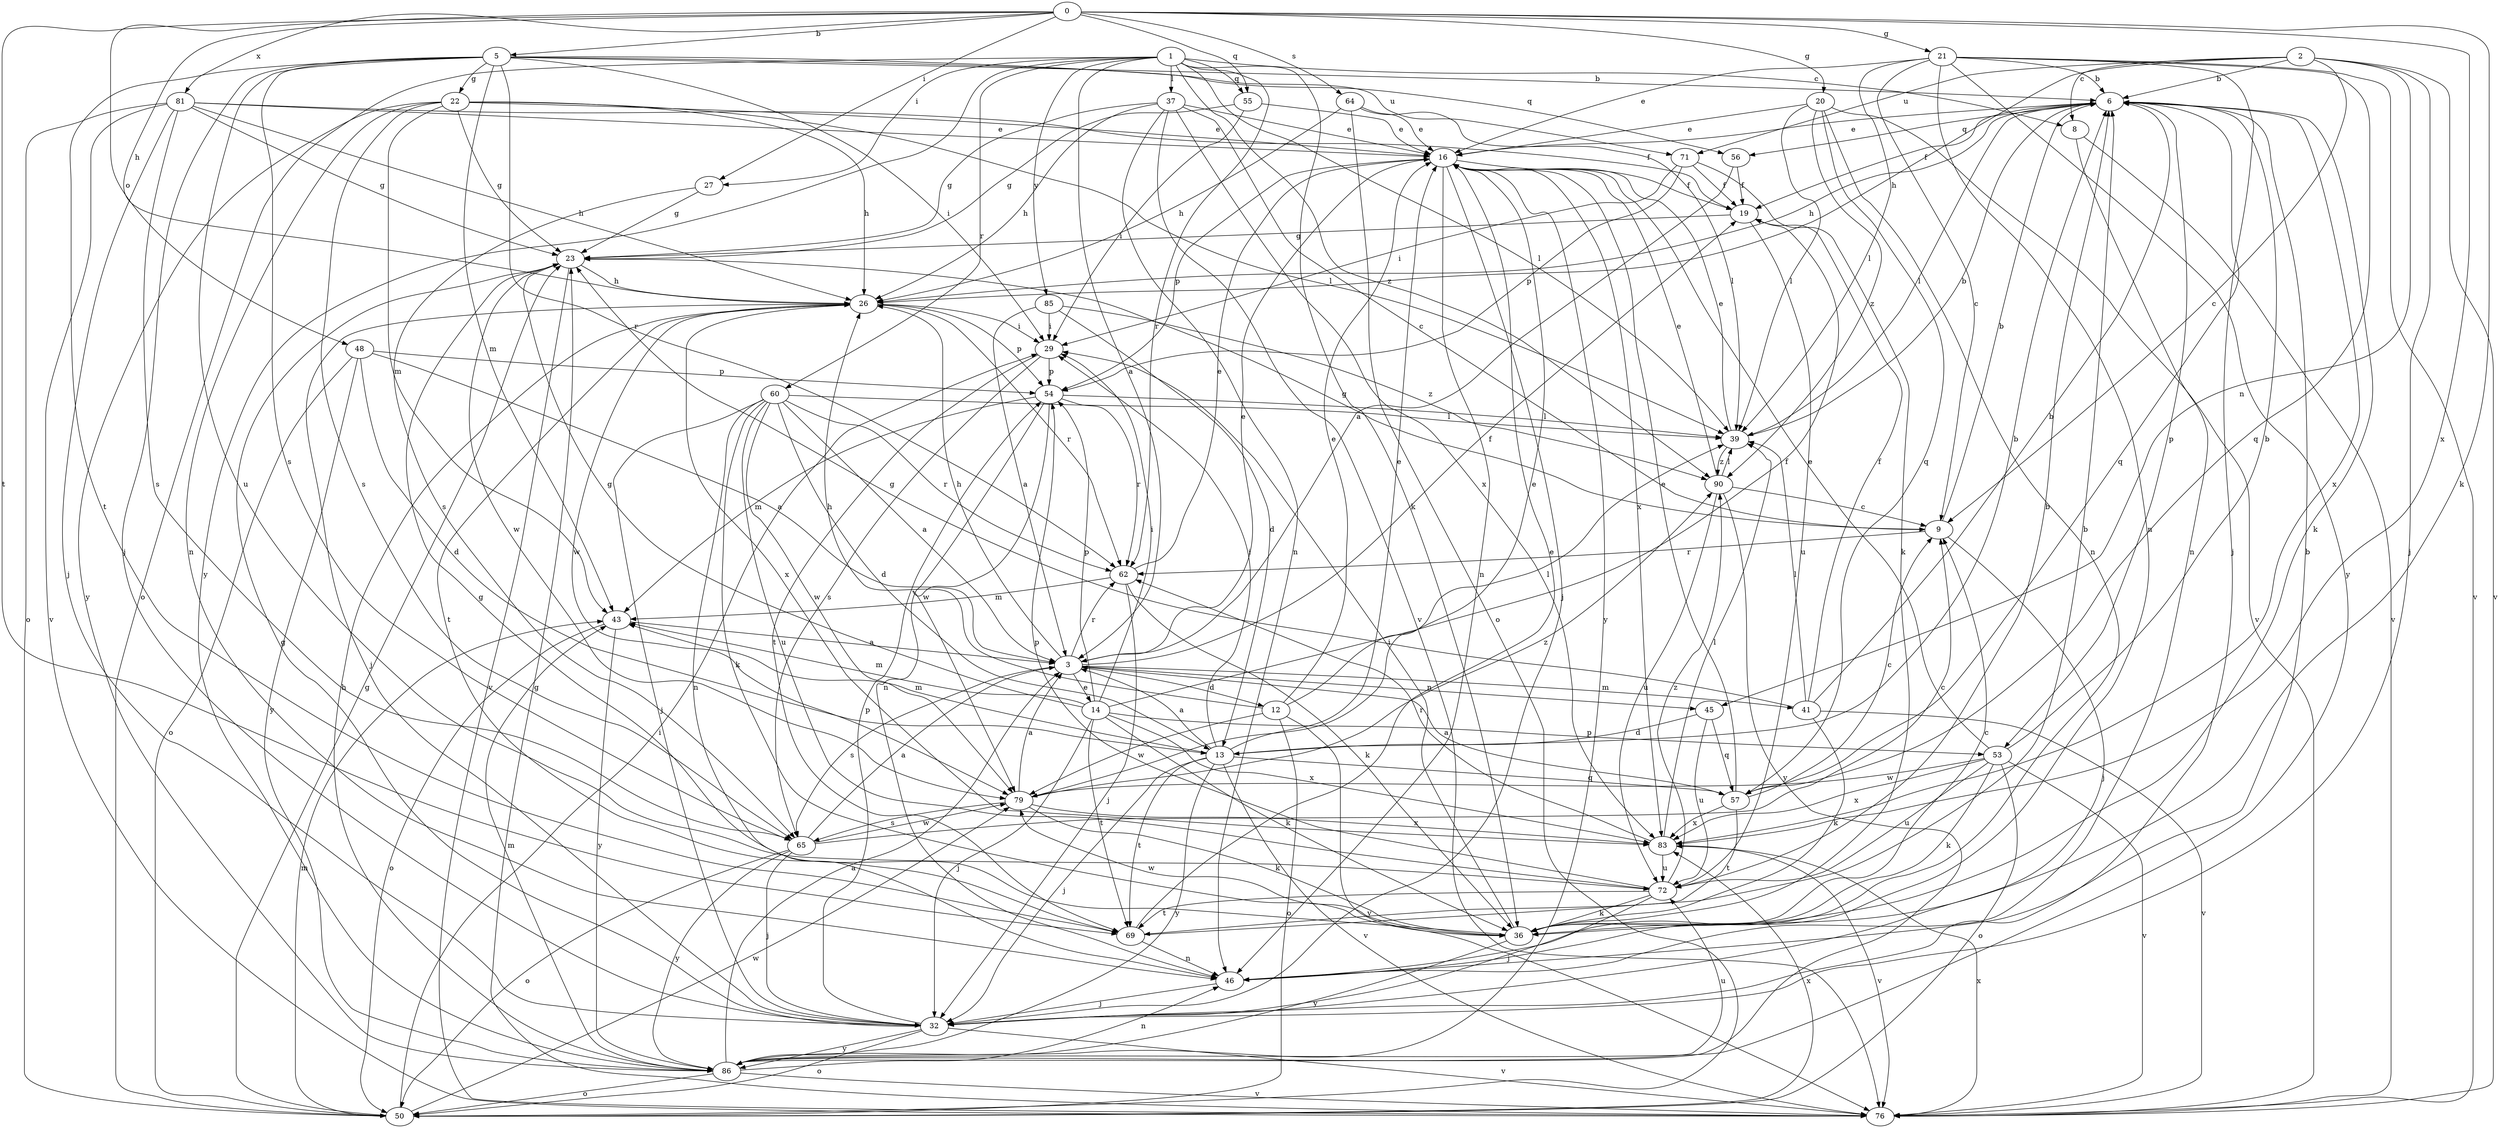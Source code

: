 strict digraph  {
0;
1;
2;
3;
5;
6;
8;
9;
12;
13;
14;
16;
19;
20;
21;
22;
23;
26;
27;
29;
32;
36;
37;
39;
41;
43;
45;
46;
48;
50;
53;
54;
55;
56;
57;
60;
62;
64;
65;
69;
71;
72;
76;
79;
81;
83;
85;
86;
90;
0 -> 5  [label=b];
0 -> 20  [label=g];
0 -> 21  [label=g];
0 -> 26  [label=h];
0 -> 27  [label=i];
0 -> 36  [label=k];
0 -> 48  [label=o];
0 -> 55  [label=q];
0 -> 64  [label=s];
0 -> 69  [label=t];
0 -> 81  [label=x];
0 -> 83  [label=x];
1 -> 3  [label=a];
1 -> 8  [label=c];
1 -> 27  [label=i];
1 -> 36  [label=k];
1 -> 37  [label=l];
1 -> 39  [label=l];
1 -> 50  [label=o];
1 -> 55  [label=q];
1 -> 60  [label=r];
1 -> 62  [label=r];
1 -> 85  [label=y];
1 -> 86  [label=y];
1 -> 90  [label=z];
2 -> 6  [label=b];
2 -> 8  [label=c];
2 -> 9  [label=c];
2 -> 26  [label=h];
2 -> 32  [label=j];
2 -> 45  [label=n];
2 -> 71  [label=u];
2 -> 76  [label=v];
3 -> 12  [label=d];
3 -> 14  [label=e];
3 -> 16  [label=e];
3 -> 19  [label=f];
3 -> 26  [label=h];
3 -> 41  [label=m];
3 -> 45  [label=n];
3 -> 62  [label=r];
3 -> 65  [label=s];
5 -> 6  [label=b];
5 -> 22  [label=g];
5 -> 29  [label=i];
5 -> 32  [label=j];
5 -> 43  [label=m];
5 -> 56  [label=q];
5 -> 62  [label=r];
5 -> 65  [label=s];
5 -> 69  [label=t];
5 -> 71  [label=u];
5 -> 72  [label=u];
6 -> 16  [label=e];
6 -> 19  [label=f];
6 -> 26  [label=h];
6 -> 36  [label=k];
6 -> 39  [label=l];
6 -> 53  [label=p];
6 -> 56  [label=q];
6 -> 57  [label=q];
6 -> 83  [label=x];
8 -> 46  [label=n];
8 -> 76  [label=v];
9 -> 6  [label=b];
9 -> 23  [label=g];
9 -> 32  [label=j];
9 -> 62  [label=r];
12 -> 16  [label=e];
12 -> 26  [label=h];
12 -> 39  [label=l];
12 -> 50  [label=o];
12 -> 76  [label=v];
12 -> 79  [label=w];
13 -> 3  [label=a];
13 -> 6  [label=b];
13 -> 16  [label=e];
13 -> 29  [label=i];
13 -> 32  [label=j];
13 -> 43  [label=m];
13 -> 57  [label=q];
13 -> 69  [label=t];
13 -> 76  [label=v];
13 -> 86  [label=y];
14 -> 19  [label=f];
14 -> 23  [label=g];
14 -> 29  [label=i];
14 -> 32  [label=j];
14 -> 36  [label=k];
14 -> 43  [label=m];
14 -> 53  [label=p];
14 -> 54  [label=p];
14 -> 69  [label=t];
14 -> 83  [label=x];
16 -> 19  [label=f];
16 -> 32  [label=j];
16 -> 46  [label=n];
16 -> 54  [label=p];
16 -> 83  [label=x];
16 -> 86  [label=y];
19 -> 23  [label=g];
19 -> 72  [label=u];
20 -> 16  [label=e];
20 -> 39  [label=l];
20 -> 46  [label=n];
20 -> 57  [label=q];
20 -> 76  [label=v];
20 -> 90  [label=z];
21 -> 6  [label=b];
21 -> 9  [label=c];
21 -> 16  [label=e];
21 -> 32  [label=j];
21 -> 39  [label=l];
21 -> 46  [label=n];
21 -> 57  [label=q];
21 -> 76  [label=v];
21 -> 86  [label=y];
22 -> 16  [label=e];
22 -> 23  [label=g];
22 -> 26  [label=h];
22 -> 39  [label=l];
22 -> 43  [label=m];
22 -> 46  [label=n];
22 -> 65  [label=s];
22 -> 86  [label=y];
23 -> 26  [label=h];
23 -> 76  [label=v];
23 -> 79  [label=w];
26 -> 29  [label=i];
26 -> 32  [label=j];
26 -> 54  [label=p];
26 -> 62  [label=r];
26 -> 69  [label=t];
26 -> 79  [label=w];
26 -> 83  [label=x];
27 -> 23  [label=g];
27 -> 65  [label=s];
29 -> 54  [label=p];
29 -> 65  [label=s];
29 -> 69  [label=t];
32 -> 23  [label=g];
32 -> 50  [label=o];
32 -> 54  [label=p];
32 -> 76  [label=v];
32 -> 86  [label=y];
36 -> 9  [label=c];
36 -> 23  [label=g];
36 -> 29  [label=i];
36 -> 79  [label=w];
36 -> 86  [label=y];
37 -> 9  [label=c];
37 -> 16  [label=e];
37 -> 23  [label=g];
37 -> 26  [label=h];
37 -> 46  [label=n];
37 -> 76  [label=v];
37 -> 83  [label=x];
39 -> 6  [label=b];
39 -> 16  [label=e];
39 -> 90  [label=z];
41 -> 6  [label=b];
41 -> 19  [label=f];
41 -> 23  [label=g];
41 -> 36  [label=k];
41 -> 39  [label=l];
41 -> 76  [label=v];
43 -> 3  [label=a];
43 -> 50  [label=o];
43 -> 86  [label=y];
45 -> 13  [label=d];
45 -> 57  [label=q];
45 -> 72  [label=u];
46 -> 6  [label=b];
46 -> 32  [label=j];
48 -> 3  [label=a];
48 -> 13  [label=d];
48 -> 50  [label=o];
48 -> 54  [label=p];
48 -> 86  [label=y];
50 -> 23  [label=g];
50 -> 29  [label=i];
50 -> 43  [label=m];
50 -> 79  [label=w];
50 -> 83  [label=x];
53 -> 6  [label=b];
53 -> 16  [label=e];
53 -> 36  [label=k];
53 -> 50  [label=o];
53 -> 72  [label=u];
53 -> 76  [label=v];
53 -> 79  [label=w];
53 -> 83  [label=x];
54 -> 39  [label=l];
54 -> 43  [label=m];
54 -> 46  [label=n];
54 -> 62  [label=r];
54 -> 79  [label=w];
55 -> 16  [label=e];
55 -> 23  [label=g];
55 -> 29  [label=i];
56 -> 3  [label=a];
56 -> 19  [label=f];
57 -> 3  [label=a];
57 -> 9  [label=c];
57 -> 16  [label=e];
57 -> 69  [label=t];
57 -> 83  [label=x];
60 -> 3  [label=a];
60 -> 13  [label=d];
60 -> 32  [label=j];
60 -> 36  [label=k];
60 -> 39  [label=l];
60 -> 46  [label=n];
60 -> 62  [label=r];
60 -> 72  [label=u];
60 -> 79  [label=w];
62 -> 16  [label=e];
62 -> 32  [label=j];
62 -> 36  [label=k];
62 -> 43  [label=m];
64 -> 16  [label=e];
64 -> 26  [label=h];
64 -> 39  [label=l];
64 -> 50  [label=o];
65 -> 3  [label=a];
65 -> 9  [label=c];
65 -> 32  [label=j];
65 -> 50  [label=o];
65 -> 79  [label=w];
65 -> 86  [label=y];
69 -> 6  [label=b];
69 -> 16  [label=e];
69 -> 46  [label=n];
71 -> 19  [label=f];
71 -> 29  [label=i];
71 -> 36  [label=k];
71 -> 54  [label=p];
72 -> 6  [label=b];
72 -> 32  [label=j];
72 -> 36  [label=k];
72 -> 54  [label=p];
72 -> 69  [label=t];
72 -> 90  [label=z];
76 -> 23  [label=g];
76 -> 83  [label=x];
79 -> 3  [label=a];
79 -> 16  [label=e];
79 -> 36  [label=k];
79 -> 65  [label=s];
79 -> 83  [label=x];
79 -> 90  [label=z];
81 -> 16  [label=e];
81 -> 19  [label=f];
81 -> 23  [label=g];
81 -> 26  [label=h];
81 -> 32  [label=j];
81 -> 50  [label=o];
81 -> 65  [label=s];
81 -> 76  [label=v];
83 -> 39  [label=l];
83 -> 62  [label=r];
83 -> 72  [label=u];
83 -> 76  [label=v];
85 -> 3  [label=a];
85 -> 13  [label=d];
85 -> 29  [label=i];
85 -> 90  [label=z];
86 -> 3  [label=a];
86 -> 26  [label=h];
86 -> 43  [label=m];
86 -> 46  [label=n];
86 -> 50  [label=o];
86 -> 72  [label=u];
86 -> 76  [label=v];
90 -> 9  [label=c];
90 -> 16  [label=e];
90 -> 39  [label=l];
90 -> 72  [label=u];
90 -> 86  [label=y];
}
